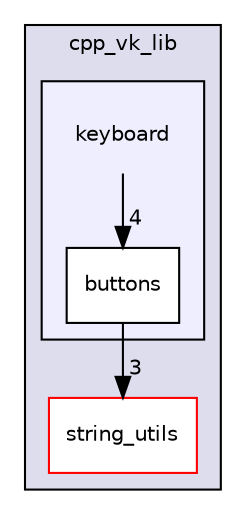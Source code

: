 digraph "keyboard" {
  compound=true
  node [ fontsize="10", fontname="Helvetica"];
  edge [ labelfontsize="10", labelfontname="Helvetica"];
  subgraph clusterdir_ff8df762ee7a92ae5aae7a0c53291ef2 {
    graph [ bgcolor="#ddddee", pencolor="black", label="cpp_vk_lib" fontname="Helvetica", fontsize="10", URL="dir_ff8df762ee7a92ae5aae7a0c53291ef2.html"]
  dir_f4297228b4ae3479ebf3ab6b33d53f38 [shape=box label="string_utils" fillcolor="white" style="filled" color="red" URL="dir_f4297228b4ae3479ebf3ab6b33d53f38.html"];
  subgraph clusterdir_a4395e605c4be48afa98c77014abdd59 {
    graph [ bgcolor="#eeeeff", pencolor="black", label="" URL="dir_a4395e605c4be48afa98c77014abdd59.html"];
    dir_a4395e605c4be48afa98c77014abdd59 [shape=plaintext label="keyboard"];
  dir_7e438775d118a359d9836220201659ce [shape=box label="buttons" fillcolor="white" style="filled" URL="dir_7e438775d118a359d9836220201659ce.html"];
  }
  }
  dir_7e438775d118a359d9836220201659ce->dir_f4297228b4ae3479ebf3ab6b33d53f38 [headlabel="3", labeldistance=1.5 headhref="dir_000026_000019.html"];
  dir_a4395e605c4be48afa98c77014abdd59->dir_7e438775d118a359d9836220201659ce [headlabel="4", labeldistance=1.5 headhref="dir_000015_000026.html"];
}
